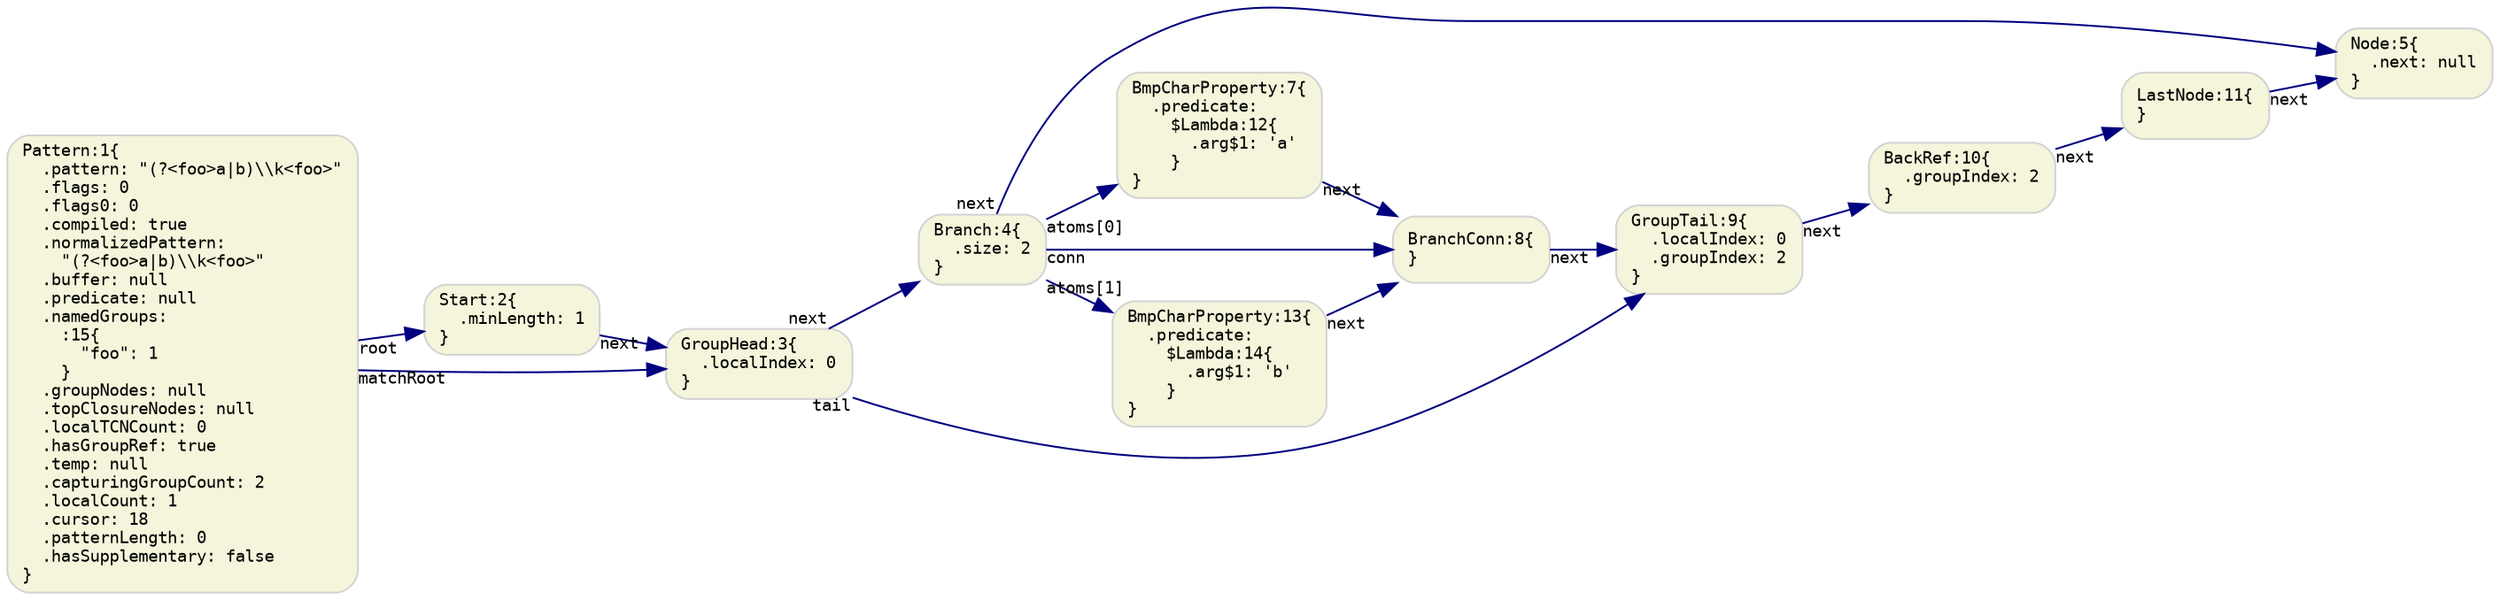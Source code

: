 digraph G {
  rankdir=LR;
  graph [fontname="Monospace", fontsize="11"]

  // default nodes
  node [fontname="Monospace", fontsize="9", shape="box", style="rounded,filled", color="LightGray", fillcolor="Beige"]
  1[ label="Pattern:1\{\l  .pattern: \"(?<foo>a|b)\\\\k<foo>\"\l  .flags: 0\l  .flags0: 0\l  .compiled: true\l  .normalizedPattern:\l    \"(?<foo>a|b)\\\\k<foo>\"\l  .buffer: null\l  .predicate: null\l  .namedGroups:\l    :15\{\l      \"foo\": 1\l    \}\l  .groupNodes: null\l  .topClosureNodes: null\l  .localTCNCount: 0\l  .hasGroupRef: true\l  .temp: null\l  .capturingGroupCount: 2\l  .localCount: 1\l  .cursor: 18\l  .patternLength: 0\l  .hasSupplementary: false\l\}\l" ]
  2[ label="Start:2\{\l  .minLength: 1\l\}\l" ]
  3[ label="GroupHead:3\{\l  .localIndex: 0\l\}\l" ]
  4[ label="Branch:4\{\l  .size: 2\l\}\l" ]
  5[ label="Node:5\{\l  .next: null\l\}\l" ]
  7[ label="BmpCharProperty:7\{\l  .predicate:\l    $Lambda:12\{\l      .arg$1: 'a'\l    \}\l\}\l" ]
  8[ label="BranchConn:8\{\l\}\l" ]
  9[ label="GroupTail:9\{\l  .localIndex: 0\l  .groupIndex: 2\l\}\l" ]
  10[ label="BackRef:10\{\l  .groupIndex: 2\l\}\l" ]
  11[ label="LastNode:11\{\l\}\l" ]
  13[ label="BmpCharProperty:13\{\l  .predicate:\l    $Lambda:14\{\l      .arg$1: 'b'\l    \}\l\}\l" ]

  // default edges
  edge [fontname="Monospace", fontsize="9", color="Navy"]
  4 -> 5 [ label="",  taillabel="next" ]
  11 -> 5 [ label="",  taillabel="next" ]
  10 -> 11 [ label="",  taillabel="next" ]
  9 -> 10 [ label="",  taillabel="next" ]
  8 -> 9 [ label="",  taillabel="next" ]
  7 -> 8 [ label="",  taillabel="next" ]
  4 -> 7 [ label="",  taillabel="atoms[0]" ]
  13 -> 8 [ label="",  taillabel="next" ]
  4 -> 13 [ label="",  taillabel="atoms[1]" ]
  4 -> 8 [ label="",  taillabel="conn" ]
  3 -> 4 [ label="",  taillabel="next" ]
  3 -> 9 [ label="",  taillabel="tail" ]
  2 -> 3 [ label="",  taillabel="next" ]
  1 -> 2 [ label="",  taillabel="root" ]
  1 -> 3 [ label="",  taillabel="matchRoot" ]
}
